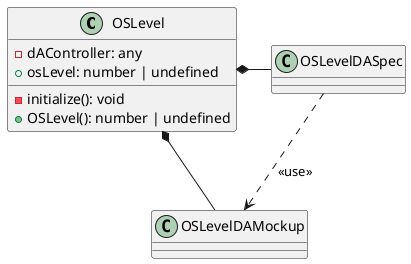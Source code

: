 @startuml
'https://plantuml.com/class-diagram

class OSLevel{
    - dAController: any
    + osLevel: number | undefined
    - initialize(): void
    + OSLevel(): number | undefined
}

OSLevel *- OSLevelDASpec
OSLevelDASpec ..> OSLevelDAMockup : <<use>>
OSLevel *- OSLevelDAMockup
@enduml
